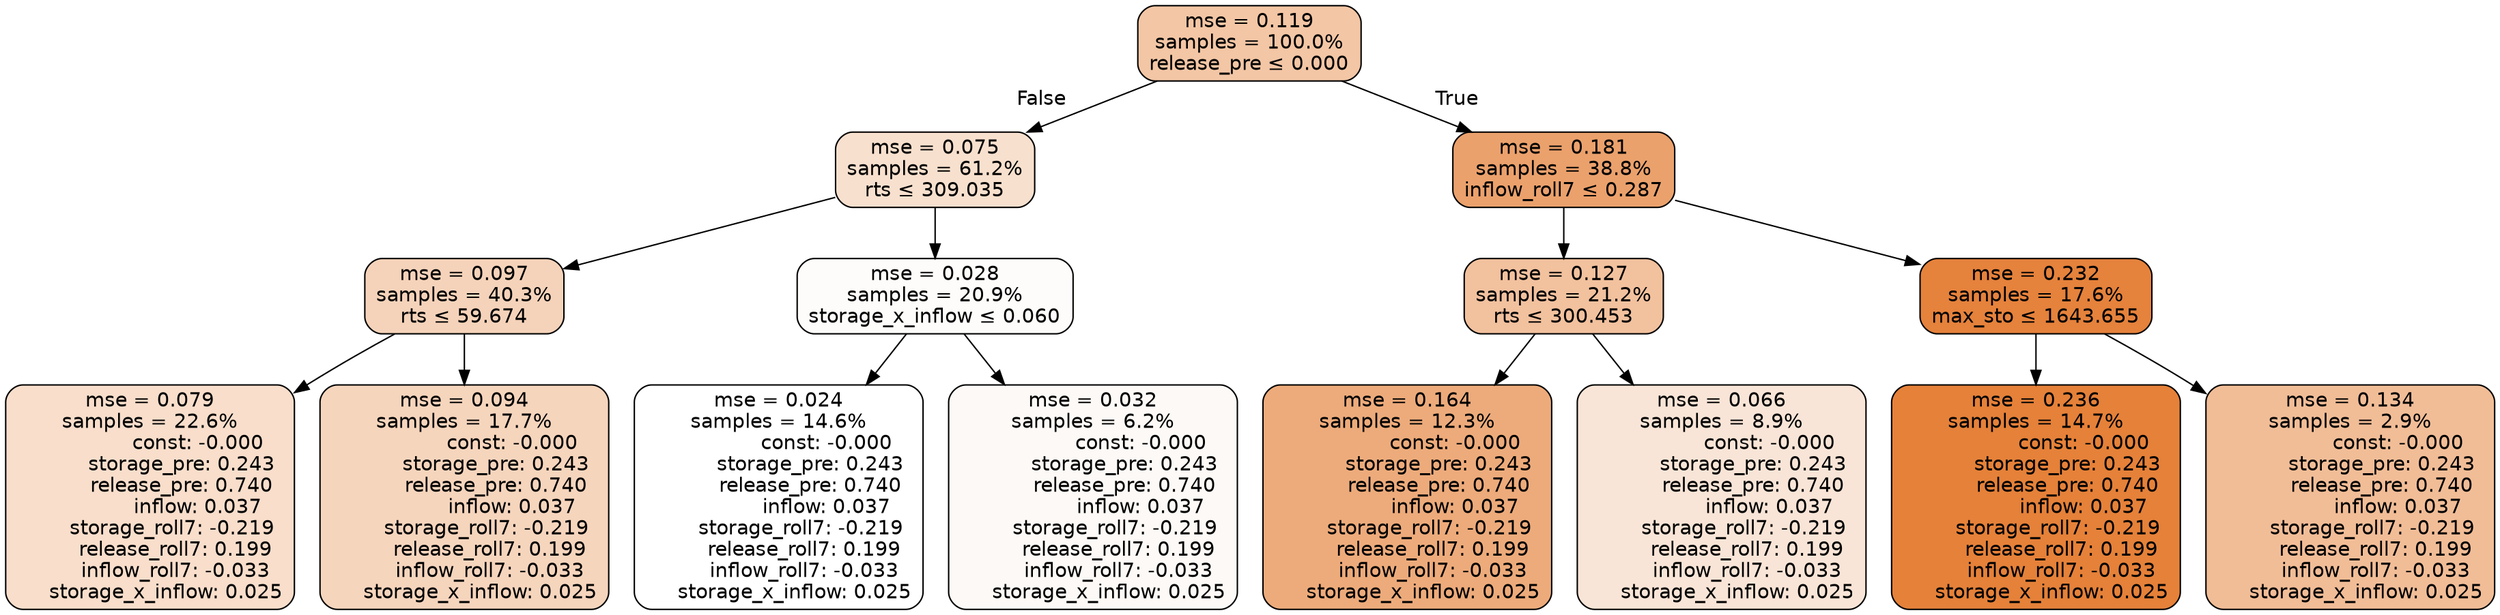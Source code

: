 digraph tree {
node [shape=rectangle, style="filled, rounded", color="black", fontname=helvetica] ;
edge [fontname=helvetica] ;
	"0" [label="mse = 0.119
samples = 100.0%
release_pre &le; 0.000", fillcolor="#f3c6a5"]
	"1" [label="mse = 0.075
samples = 61.2%
rts &le; 309.035", fillcolor="#f8e0ce"]
	"2" [label="mse = 0.097
samples = 40.3%
rts &le; 59.674", fillcolor="#f5d3ba"]
	"3" [label="mse = 0.079
samples = 22.6%
               const: -0.000
          storage_pre: 0.243
          release_pre: 0.740
               inflow: 0.037
       storage_roll7: -0.219
        release_roll7: 0.199
        inflow_roll7: -0.033
     storage_x_inflow: 0.025", fillcolor="#f8decb"]
	"4" [label="mse = 0.094
samples = 17.7%
               const: -0.000
          storage_pre: 0.243
          release_pre: 0.740
               inflow: 0.037
       storage_roll7: -0.219
        release_roll7: 0.199
        inflow_roll7: -0.033
     storage_x_inflow: 0.025", fillcolor="#f6d5bd"]
	"5" [label="mse = 0.028
samples = 20.9%
storage_x_inflow &le; 0.060", fillcolor="#fefcfa"]
	"6" [label="mse = 0.024
samples = 14.6%
               const: -0.000
          storage_pre: 0.243
          release_pre: 0.740
               inflow: 0.037
       storage_roll7: -0.219
        release_roll7: 0.199
        inflow_roll7: -0.033
     storage_x_inflow: 0.025", fillcolor="#ffffff"]
	"7" [label="mse = 0.032
samples = 6.2%
               const: -0.000
          storage_pre: 0.243
          release_pre: 0.740
               inflow: 0.037
       storage_roll7: -0.219
        release_roll7: 0.199
        inflow_roll7: -0.033
     storage_x_inflow: 0.025", fillcolor="#fdf9f6"]
	"8" [label="mse = 0.181
samples = 38.8%
inflow_roll7 &le; 0.287", fillcolor="#eba16c"]
	"9" [label="mse = 0.127
samples = 21.2%
rts &le; 300.453", fillcolor="#f2c19e"]
	"10" [label="mse = 0.164
samples = 12.3%
               const: -0.000
          storage_pre: 0.243
          release_pre: 0.740
               inflow: 0.037
       storage_roll7: -0.219
        release_roll7: 0.199
        inflow_roll7: -0.033
     storage_x_inflow: 0.025", fillcolor="#edab7b"]
	"11" [label="mse = 0.066
samples = 8.9%
               const: -0.000
          storage_pre: 0.243
          release_pre: 0.740
               inflow: 0.037
       storage_roll7: -0.219
        release_roll7: 0.199
        inflow_roll7: -0.033
     storage_x_inflow: 0.025", fillcolor="#f9e5d7"]
	"12" [label="mse = 0.232
samples = 17.6%
max_sto &le; 1643.655", fillcolor="#e5823c"]
	"13" [label="mse = 0.236
samples = 14.7%
               const: -0.000
          storage_pre: 0.243
          release_pre: 0.740
               inflow: 0.037
       storage_roll7: -0.219
        release_roll7: 0.199
        inflow_roll7: -0.033
     storage_x_inflow: 0.025", fillcolor="#e58139"]
	"14" [label="mse = 0.134
samples = 2.9%
               const: -0.000
          storage_pre: 0.243
          release_pre: 0.740
               inflow: 0.037
       storage_roll7: -0.219
        release_roll7: 0.199
        inflow_roll7: -0.033
     storage_x_inflow: 0.025", fillcolor="#f1bd97"]

	"0" -> "1" [labeldistance=2.5, labelangle=45, headlabel="False"]
	"1" -> "2"
	"2" -> "3"
	"2" -> "4"
	"1" -> "5"
	"5" -> "6"
	"5" -> "7"
	"0" -> "8" [labeldistance=2.5, labelangle=-45, headlabel="True"]
	"8" -> "9"
	"9" -> "10"
	"9" -> "11"
	"8" -> "12"
	"12" -> "13"
	"12" -> "14"
}